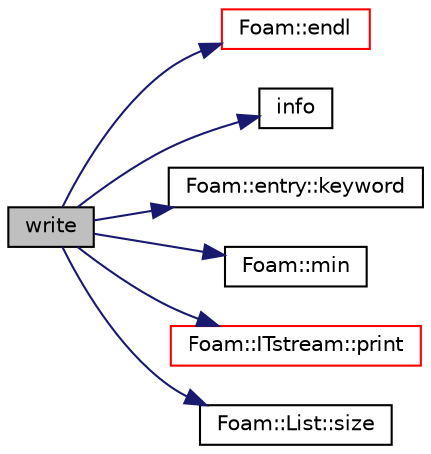 digraph "write"
{
  bgcolor="transparent";
  edge [fontname="Helvetica",fontsize="10",labelfontname="Helvetica",labelfontsize="10"];
  node [fontname="Helvetica",fontsize="10",shape=record];
  rankdir="LR";
  Node362 [label="write",height=0.2,width=0.4,color="black", fillcolor="grey75", style="filled", fontcolor="black"];
  Node362 -> Node363 [color="midnightblue",fontsize="10",style="solid",fontname="Helvetica"];
  Node363 [label="Foam::endl",height=0.2,width=0.4,color="red",URL="$a21851.html#a2db8fe02a0d3909e9351bb4275b23ce4",tooltip="Add newline and flush stream. "];
  Node362 -> Node365 [color="midnightblue",fontsize="10",style="solid",fontname="Helvetica"];
  Node365 [label="info",height=0.2,width=0.4,color="black",URL="$a27177.html#a3a11f9de83a1d2208791d016f20d50a5",tooltip="Return info proxy. "];
  Node362 -> Node366 [color="midnightblue",fontsize="10",style="solid",fontname="Helvetica"];
  Node366 [label="Foam::entry::keyword",height=0.2,width=0.4,color="black",URL="$a27137.html#a524d765e79e84690b9c13f55191b85c7",tooltip="Return keyword. "];
  Node362 -> Node367 [color="midnightblue",fontsize="10",style="solid",fontname="Helvetica"];
  Node367 [label="Foam::min",height=0.2,width=0.4,color="black",URL="$a21851.html#a253e112ad2d56d96230ff39ea7f442dc"];
  Node362 -> Node368 [color="midnightblue",fontsize="10",style="solid",fontname="Helvetica"];
  Node368 [label="Foam::ITstream::print",height=0.2,width=0.4,color="red",URL="$a27429.html#aa61247f481294e0822e293753513bd29",tooltip="Print description of IOstream to Ostream. "];
  Node362 -> Node380 [color="midnightblue",fontsize="10",style="solid",fontname="Helvetica"];
  Node380 [label="Foam::List::size",height=0.2,width=0.4,color="black",URL="$a26833.html#a8a5f6fa29bd4b500caf186f60245b384",tooltip="Override size to be inconsistent with allocated storage. "];
}
